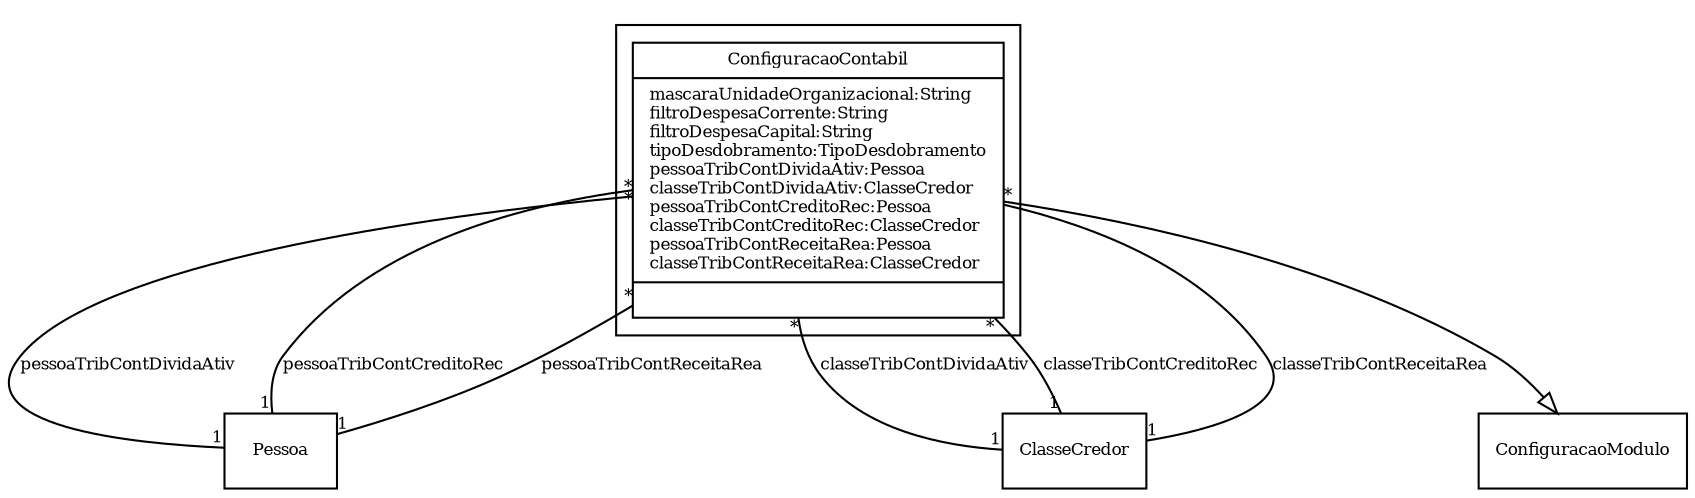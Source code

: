 digraph G{
fontname = "Times-Roman"
fontsize = 8

node [
        fontname = "Times-Roman"
        fontsize = 8
        shape = "record"
]

edge [
        fontname = "Times-Roman"
        fontsize = 8
]

subgraph clusterCONFIGURACAO_CONTABIL
{
ConfiguracaoContabil [label = "{ConfiguracaoContabil|mascaraUnidadeOrganizacional:String\lfiltroDespesaCorrente:String\lfiltroDespesaCapital:String\ltipoDesdobramento:TipoDesdobramento\lpessoaTribContDividaAtiv:Pessoa\lclasseTribContDividaAtiv:ClasseCredor\lpessoaTribContCreditoRec:Pessoa\lclasseTribContCreditoRec:ClasseCredor\lpessoaTribContReceitaRea:Pessoa\lclasseTribContReceitaRea:ClasseCredor\l|\l}"]
}
edge [arrowhead = "none" headlabel = "1" taillabel = "*"] ConfiguracaoContabil -> Pessoa [label = "pessoaTribContDividaAtiv"]
edge [arrowhead = "none" headlabel = "1" taillabel = "*"] ConfiguracaoContabil -> ClasseCredor [label = "classeTribContDividaAtiv"]
edge [arrowhead = "none" headlabel = "1" taillabel = "*"] ConfiguracaoContabil -> Pessoa [label = "pessoaTribContCreditoRec"]
edge [arrowhead = "none" headlabel = "1" taillabel = "*"] ConfiguracaoContabil -> ClasseCredor [label = "classeTribContCreditoRec"]
edge [arrowhead = "none" headlabel = "1" taillabel = "*"] ConfiguracaoContabil -> Pessoa [label = "pessoaTribContReceitaRea"]
edge [arrowhead = "none" headlabel = "1" taillabel = "*"] ConfiguracaoContabil -> ClasseCredor [label = "classeTribContReceitaRea"]
edge [ arrowhead = "empty" headlabel = "" taillabel = ""] ConfiguracaoContabil -> ConfiguracaoModulo
}
